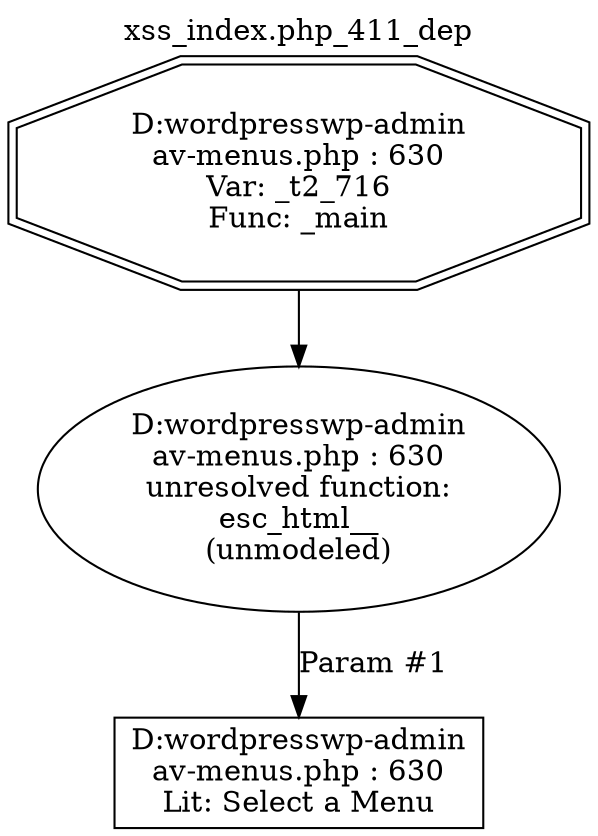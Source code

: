 digraph cfg {
  label="xss_index.php_411_dep";
  labelloc=t;
  n1 [shape=doubleoctagon, label="D:\wordpress\wp-admin\nav-menus.php : 630\nVar: _t2_716\nFunc: _main\n"];
  n2 [shape=ellipse, label="D:\wordpress\wp-admin\nav-menus.php : 630\nunresolved function:\nesc_html__\n(unmodeled)\n"];
  n3 [shape=box, label="D:\wordpress\wp-admin\nav-menus.php : 630\nLit: Select a Menu\n"];
  n1 -> n2;
  n2 -> n3[label="Param #1"];
}
